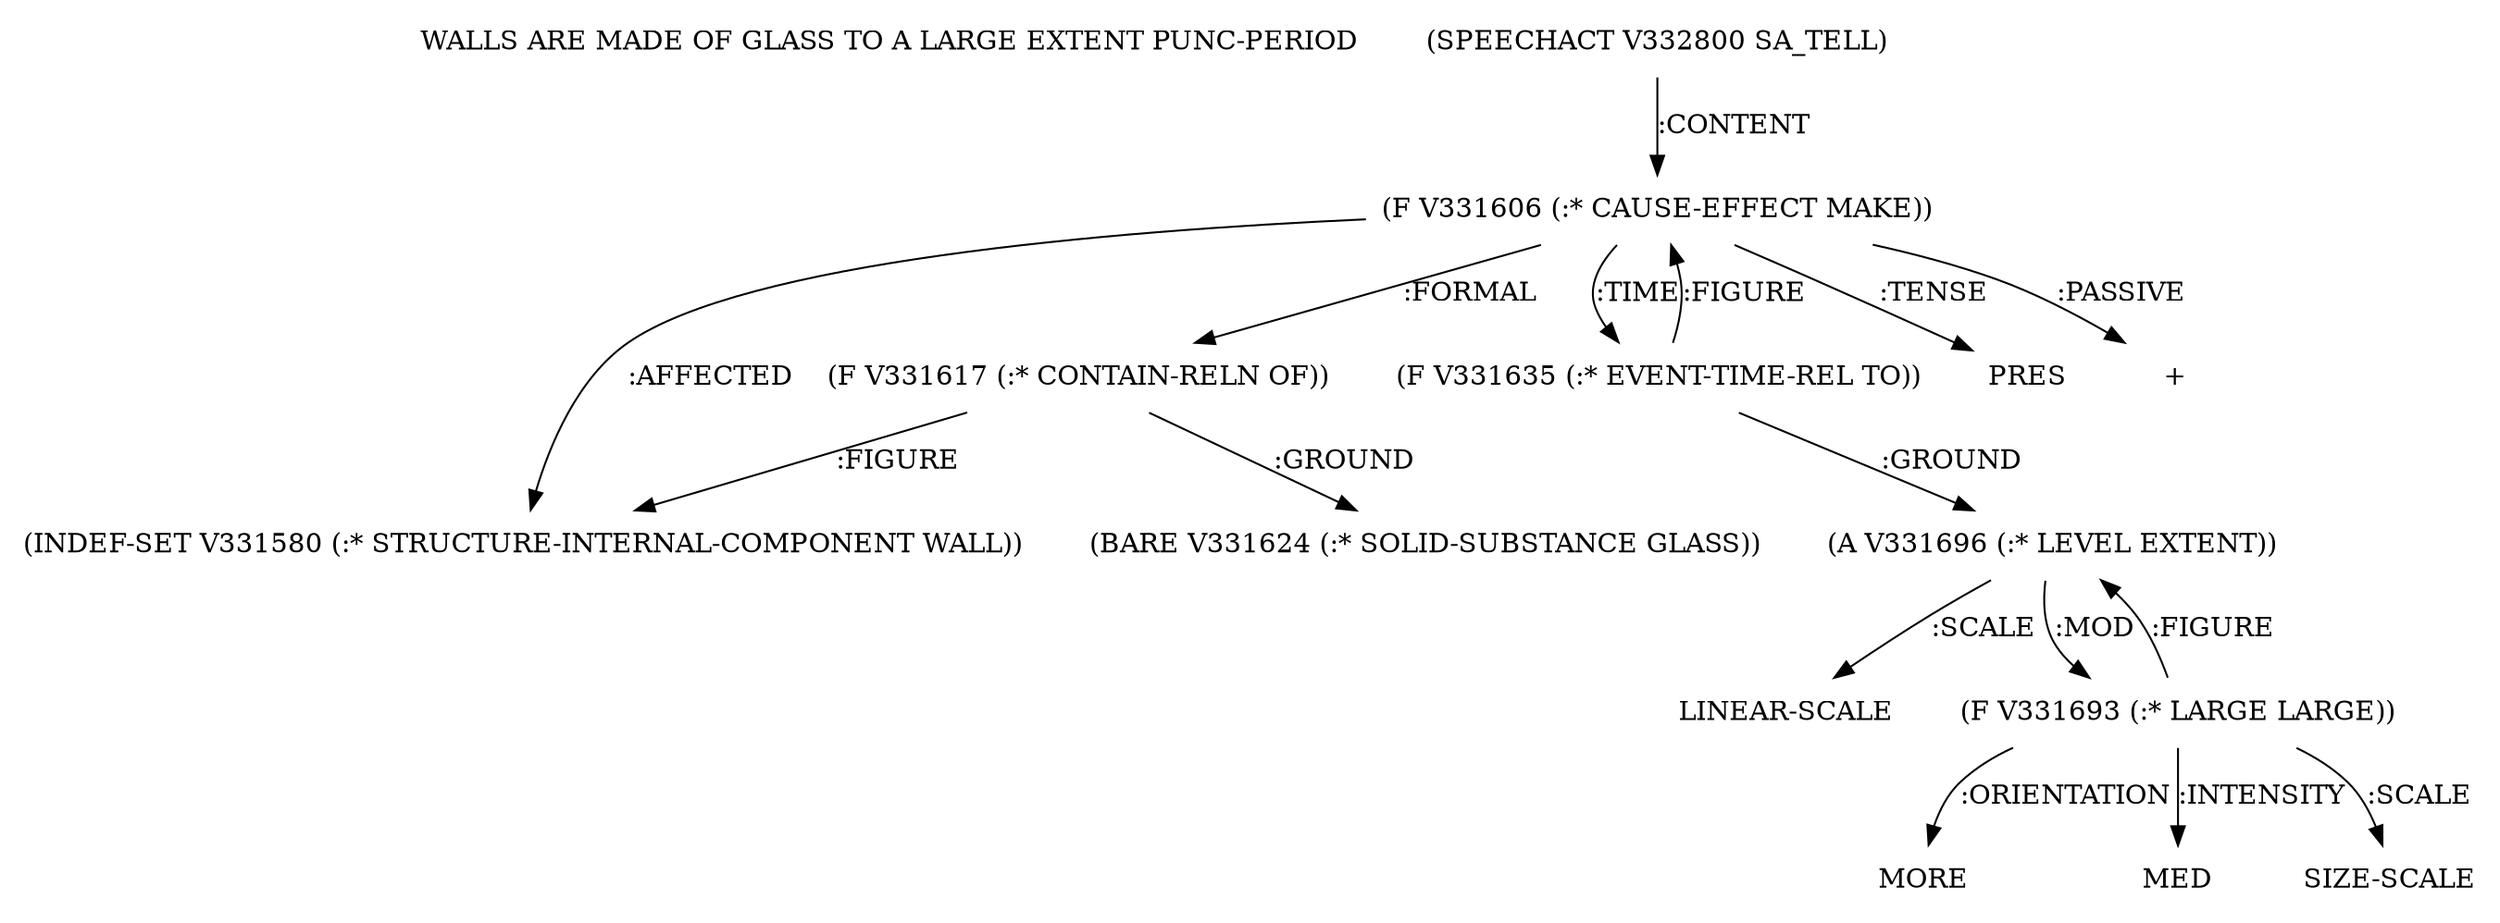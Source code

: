 digraph Terms {
  node [shape=none]
  "WALLS ARE MADE OF GLASS TO A LARGE EXTENT PUNC-PERIOD"
  "V332800" [label="(SPEECHACT V332800 SA_TELL)"]
  "V332800" -> "V331606" [label=":CONTENT"]
  "V331606" [label="(F V331606 (:* CAUSE-EFFECT MAKE))"]
  "V331606" -> "V331580" [label=":AFFECTED"]
  "V331606" -> "V331617" [label=":FORMAL"]
  "V331606" -> "V331635" [label=":TIME"]
  "V331606" -> "NT333742" [label=":TENSE"]
  "NT333742" [label="PRES"]
  "V331606" -> "NT333743" [label=":PASSIVE"]
  "NT333743" [label="+"]
  "V331580" [label="(INDEF-SET V331580 (:* STRUCTURE-INTERNAL-COMPONENT WALL))"]
  "V331617" [label="(F V331617 (:* CONTAIN-RELN OF))"]
  "V331617" -> "V331624" [label=":GROUND"]
  "V331617" -> "V331580" [label=":FIGURE"]
  "V331624" [label="(BARE V331624 (:* SOLID-SUBSTANCE GLASS))"]
  "V331635" [label="(F V331635 (:* EVENT-TIME-REL TO))"]
  "V331635" -> "V331696" [label=":GROUND"]
  "V331635" -> "V331606" [label=":FIGURE"]
  "V331696" [label="(A V331696 (:* LEVEL EXTENT))"]
  "V331696" -> "NT333744" [label=":SCALE"]
  "NT333744" [label="LINEAR-SCALE"]
  "V331696" -> "V331693" [label=":MOD"]
  "V331693" [label="(F V331693 (:* LARGE LARGE))"]
  "V331693" -> "NT333745" [label=":ORIENTATION"]
  "NT333745" [label="MORE"]
  "V331693" -> "NT333746" [label=":INTENSITY"]
  "NT333746" [label="MED"]
  "V331693" -> "V331696" [label=":FIGURE"]
  "V331693" -> "NT333747" [label=":SCALE"]
  "NT333747" [label="SIZE-SCALE"]
}
